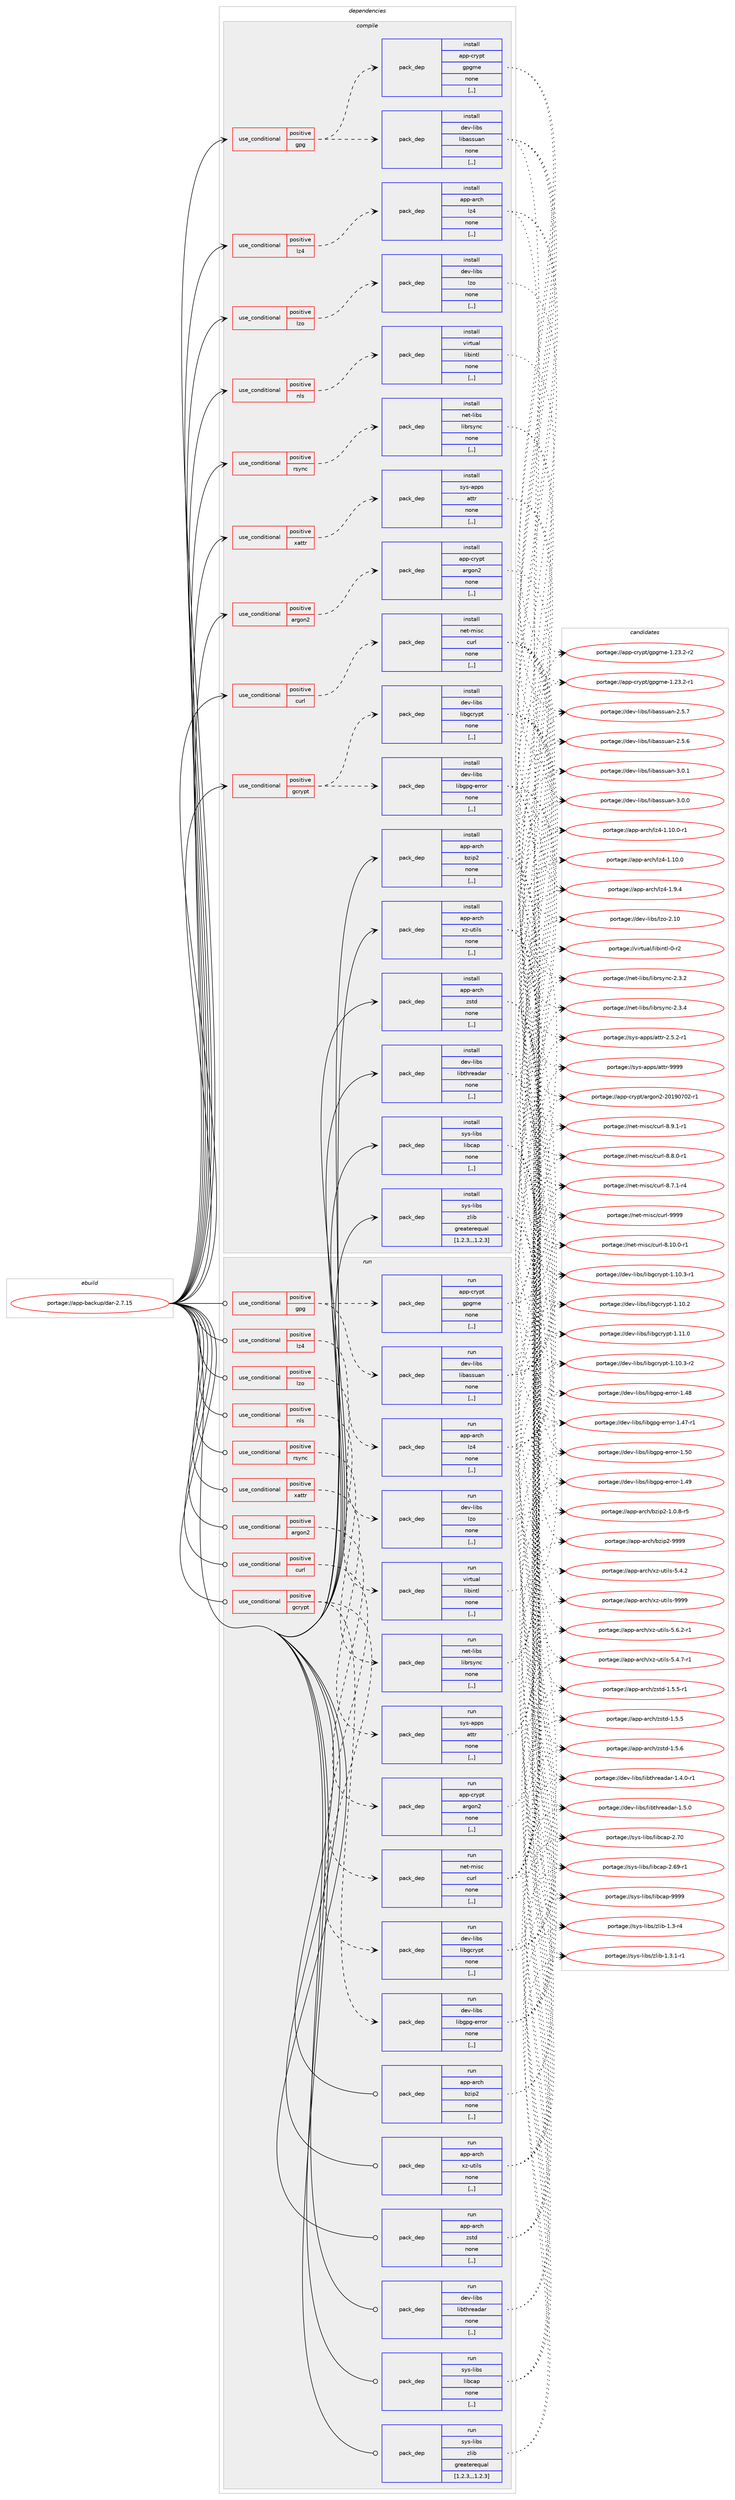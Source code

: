 digraph prolog {

# *************
# Graph options
# *************

newrank=true;
concentrate=true;
compound=true;
graph [rankdir=LR,fontname=Helvetica,fontsize=10,ranksep=1.5];#, ranksep=2.5, nodesep=0.2];
edge  [arrowhead=vee];
node  [fontname=Helvetica,fontsize=10];

# **********
# The ebuild
# **********

subgraph cluster_leftcol {
color=gray;
label=<<i>ebuild</i>>;
id [label="portage://app-backup/dar-2.7.15", color=red, width=4, href="../app-backup/dar-2.7.15.svg"];
}

# ****************
# The dependencies
# ****************

subgraph cluster_midcol {
color=gray;
label=<<i>dependencies</i>>;
subgraph cluster_compile {
fillcolor="#eeeeee";
style=filled;
label=<<i>compile</i>>;
subgraph cond132565 {
dependency503351 [label=<<TABLE BORDER="0" CELLBORDER="1" CELLSPACING="0" CELLPADDING="4"><TR><TD ROWSPAN="3" CELLPADDING="10">use_conditional</TD></TR><TR><TD>positive</TD></TR><TR><TD>argon2</TD></TR></TABLE>>, shape=none, color=red];
subgraph pack367141 {
dependency503352 [label=<<TABLE BORDER="0" CELLBORDER="1" CELLSPACING="0" CELLPADDING="4" WIDTH="220"><TR><TD ROWSPAN="6" CELLPADDING="30">pack_dep</TD></TR><TR><TD WIDTH="110">install</TD></TR><TR><TD>app-crypt</TD></TR><TR><TD>argon2</TD></TR><TR><TD>none</TD></TR><TR><TD>[,,]</TD></TR></TABLE>>, shape=none, color=blue];
}
dependency503351:e -> dependency503352:w [weight=20,style="dashed",arrowhead="vee"];
}
id:e -> dependency503351:w [weight=20,style="solid",arrowhead="vee"];
subgraph cond132566 {
dependency503353 [label=<<TABLE BORDER="0" CELLBORDER="1" CELLSPACING="0" CELLPADDING="4"><TR><TD ROWSPAN="3" CELLPADDING="10">use_conditional</TD></TR><TR><TD>positive</TD></TR><TR><TD>curl</TD></TR></TABLE>>, shape=none, color=red];
subgraph pack367142 {
dependency503354 [label=<<TABLE BORDER="0" CELLBORDER="1" CELLSPACING="0" CELLPADDING="4" WIDTH="220"><TR><TD ROWSPAN="6" CELLPADDING="30">pack_dep</TD></TR><TR><TD WIDTH="110">install</TD></TR><TR><TD>net-misc</TD></TR><TR><TD>curl</TD></TR><TR><TD>none</TD></TR><TR><TD>[,,]</TD></TR></TABLE>>, shape=none, color=blue];
}
dependency503353:e -> dependency503354:w [weight=20,style="dashed",arrowhead="vee"];
}
id:e -> dependency503353:w [weight=20,style="solid",arrowhead="vee"];
subgraph cond132567 {
dependency503355 [label=<<TABLE BORDER="0" CELLBORDER="1" CELLSPACING="0" CELLPADDING="4"><TR><TD ROWSPAN="3" CELLPADDING="10">use_conditional</TD></TR><TR><TD>positive</TD></TR><TR><TD>gcrypt</TD></TR></TABLE>>, shape=none, color=red];
subgraph pack367143 {
dependency503356 [label=<<TABLE BORDER="0" CELLBORDER="1" CELLSPACING="0" CELLPADDING="4" WIDTH="220"><TR><TD ROWSPAN="6" CELLPADDING="30">pack_dep</TD></TR><TR><TD WIDTH="110">install</TD></TR><TR><TD>dev-libs</TD></TR><TR><TD>libgcrypt</TD></TR><TR><TD>none</TD></TR><TR><TD>[,,]</TD></TR></TABLE>>, shape=none, color=blue];
}
dependency503355:e -> dependency503356:w [weight=20,style="dashed",arrowhead="vee"];
subgraph pack367144 {
dependency503357 [label=<<TABLE BORDER="0" CELLBORDER="1" CELLSPACING="0" CELLPADDING="4" WIDTH="220"><TR><TD ROWSPAN="6" CELLPADDING="30">pack_dep</TD></TR><TR><TD WIDTH="110">install</TD></TR><TR><TD>dev-libs</TD></TR><TR><TD>libgpg-error</TD></TR><TR><TD>none</TD></TR><TR><TD>[,,]</TD></TR></TABLE>>, shape=none, color=blue];
}
dependency503355:e -> dependency503357:w [weight=20,style="dashed",arrowhead="vee"];
}
id:e -> dependency503355:w [weight=20,style="solid",arrowhead="vee"];
subgraph cond132568 {
dependency503358 [label=<<TABLE BORDER="0" CELLBORDER="1" CELLSPACING="0" CELLPADDING="4"><TR><TD ROWSPAN="3" CELLPADDING="10">use_conditional</TD></TR><TR><TD>positive</TD></TR><TR><TD>gpg</TD></TR></TABLE>>, shape=none, color=red];
subgraph pack367145 {
dependency503359 [label=<<TABLE BORDER="0" CELLBORDER="1" CELLSPACING="0" CELLPADDING="4" WIDTH="220"><TR><TD ROWSPAN="6" CELLPADDING="30">pack_dep</TD></TR><TR><TD WIDTH="110">install</TD></TR><TR><TD>app-crypt</TD></TR><TR><TD>gpgme</TD></TR><TR><TD>none</TD></TR><TR><TD>[,,]</TD></TR></TABLE>>, shape=none, color=blue];
}
dependency503358:e -> dependency503359:w [weight=20,style="dashed",arrowhead="vee"];
subgraph pack367146 {
dependency503360 [label=<<TABLE BORDER="0" CELLBORDER="1" CELLSPACING="0" CELLPADDING="4" WIDTH="220"><TR><TD ROWSPAN="6" CELLPADDING="30">pack_dep</TD></TR><TR><TD WIDTH="110">install</TD></TR><TR><TD>dev-libs</TD></TR><TR><TD>libassuan</TD></TR><TR><TD>none</TD></TR><TR><TD>[,,]</TD></TR></TABLE>>, shape=none, color=blue];
}
dependency503358:e -> dependency503360:w [weight=20,style="dashed",arrowhead="vee"];
}
id:e -> dependency503358:w [weight=20,style="solid",arrowhead="vee"];
subgraph cond132569 {
dependency503361 [label=<<TABLE BORDER="0" CELLBORDER="1" CELLSPACING="0" CELLPADDING="4"><TR><TD ROWSPAN="3" CELLPADDING="10">use_conditional</TD></TR><TR><TD>positive</TD></TR><TR><TD>lz4</TD></TR></TABLE>>, shape=none, color=red];
subgraph pack367147 {
dependency503362 [label=<<TABLE BORDER="0" CELLBORDER="1" CELLSPACING="0" CELLPADDING="4" WIDTH="220"><TR><TD ROWSPAN="6" CELLPADDING="30">pack_dep</TD></TR><TR><TD WIDTH="110">install</TD></TR><TR><TD>app-arch</TD></TR><TR><TD>lz4</TD></TR><TR><TD>none</TD></TR><TR><TD>[,,]</TD></TR></TABLE>>, shape=none, color=blue];
}
dependency503361:e -> dependency503362:w [weight=20,style="dashed",arrowhead="vee"];
}
id:e -> dependency503361:w [weight=20,style="solid",arrowhead="vee"];
subgraph cond132570 {
dependency503363 [label=<<TABLE BORDER="0" CELLBORDER="1" CELLSPACING="0" CELLPADDING="4"><TR><TD ROWSPAN="3" CELLPADDING="10">use_conditional</TD></TR><TR><TD>positive</TD></TR><TR><TD>lzo</TD></TR></TABLE>>, shape=none, color=red];
subgraph pack367148 {
dependency503364 [label=<<TABLE BORDER="0" CELLBORDER="1" CELLSPACING="0" CELLPADDING="4" WIDTH="220"><TR><TD ROWSPAN="6" CELLPADDING="30">pack_dep</TD></TR><TR><TD WIDTH="110">install</TD></TR><TR><TD>dev-libs</TD></TR><TR><TD>lzo</TD></TR><TR><TD>none</TD></TR><TR><TD>[,,]</TD></TR></TABLE>>, shape=none, color=blue];
}
dependency503363:e -> dependency503364:w [weight=20,style="dashed",arrowhead="vee"];
}
id:e -> dependency503363:w [weight=20,style="solid",arrowhead="vee"];
subgraph cond132571 {
dependency503365 [label=<<TABLE BORDER="0" CELLBORDER="1" CELLSPACING="0" CELLPADDING="4"><TR><TD ROWSPAN="3" CELLPADDING="10">use_conditional</TD></TR><TR><TD>positive</TD></TR><TR><TD>nls</TD></TR></TABLE>>, shape=none, color=red];
subgraph pack367149 {
dependency503366 [label=<<TABLE BORDER="0" CELLBORDER="1" CELLSPACING="0" CELLPADDING="4" WIDTH="220"><TR><TD ROWSPAN="6" CELLPADDING="30">pack_dep</TD></TR><TR><TD WIDTH="110">install</TD></TR><TR><TD>virtual</TD></TR><TR><TD>libintl</TD></TR><TR><TD>none</TD></TR><TR><TD>[,,]</TD></TR></TABLE>>, shape=none, color=blue];
}
dependency503365:e -> dependency503366:w [weight=20,style="dashed",arrowhead="vee"];
}
id:e -> dependency503365:w [weight=20,style="solid",arrowhead="vee"];
subgraph cond132572 {
dependency503367 [label=<<TABLE BORDER="0" CELLBORDER="1" CELLSPACING="0" CELLPADDING="4"><TR><TD ROWSPAN="3" CELLPADDING="10">use_conditional</TD></TR><TR><TD>positive</TD></TR><TR><TD>rsync</TD></TR></TABLE>>, shape=none, color=red];
subgraph pack367150 {
dependency503368 [label=<<TABLE BORDER="0" CELLBORDER="1" CELLSPACING="0" CELLPADDING="4" WIDTH="220"><TR><TD ROWSPAN="6" CELLPADDING="30">pack_dep</TD></TR><TR><TD WIDTH="110">install</TD></TR><TR><TD>net-libs</TD></TR><TR><TD>librsync</TD></TR><TR><TD>none</TD></TR><TR><TD>[,,]</TD></TR></TABLE>>, shape=none, color=blue];
}
dependency503367:e -> dependency503368:w [weight=20,style="dashed",arrowhead="vee"];
}
id:e -> dependency503367:w [weight=20,style="solid",arrowhead="vee"];
subgraph cond132573 {
dependency503369 [label=<<TABLE BORDER="0" CELLBORDER="1" CELLSPACING="0" CELLPADDING="4"><TR><TD ROWSPAN="3" CELLPADDING="10">use_conditional</TD></TR><TR><TD>positive</TD></TR><TR><TD>xattr</TD></TR></TABLE>>, shape=none, color=red];
subgraph pack367151 {
dependency503370 [label=<<TABLE BORDER="0" CELLBORDER="1" CELLSPACING="0" CELLPADDING="4" WIDTH="220"><TR><TD ROWSPAN="6" CELLPADDING="30">pack_dep</TD></TR><TR><TD WIDTH="110">install</TD></TR><TR><TD>sys-apps</TD></TR><TR><TD>attr</TD></TR><TR><TD>none</TD></TR><TR><TD>[,,]</TD></TR></TABLE>>, shape=none, color=blue];
}
dependency503369:e -> dependency503370:w [weight=20,style="dashed",arrowhead="vee"];
}
id:e -> dependency503369:w [weight=20,style="solid",arrowhead="vee"];
subgraph pack367152 {
dependency503371 [label=<<TABLE BORDER="0" CELLBORDER="1" CELLSPACING="0" CELLPADDING="4" WIDTH="220"><TR><TD ROWSPAN="6" CELLPADDING="30">pack_dep</TD></TR><TR><TD WIDTH="110">install</TD></TR><TR><TD>app-arch</TD></TR><TR><TD>bzip2</TD></TR><TR><TD>none</TD></TR><TR><TD>[,,]</TD></TR></TABLE>>, shape=none, color=blue];
}
id:e -> dependency503371:w [weight=20,style="solid",arrowhead="vee"];
subgraph pack367153 {
dependency503372 [label=<<TABLE BORDER="0" CELLBORDER="1" CELLSPACING="0" CELLPADDING="4" WIDTH="220"><TR><TD ROWSPAN="6" CELLPADDING="30">pack_dep</TD></TR><TR><TD WIDTH="110">install</TD></TR><TR><TD>app-arch</TD></TR><TR><TD>xz-utils</TD></TR><TR><TD>none</TD></TR><TR><TD>[,,]</TD></TR></TABLE>>, shape=none, color=blue];
}
id:e -> dependency503372:w [weight=20,style="solid",arrowhead="vee"];
subgraph pack367154 {
dependency503373 [label=<<TABLE BORDER="0" CELLBORDER="1" CELLSPACING="0" CELLPADDING="4" WIDTH="220"><TR><TD ROWSPAN="6" CELLPADDING="30">pack_dep</TD></TR><TR><TD WIDTH="110">install</TD></TR><TR><TD>app-arch</TD></TR><TR><TD>zstd</TD></TR><TR><TD>none</TD></TR><TR><TD>[,,]</TD></TR></TABLE>>, shape=none, color=blue];
}
id:e -> dependency503373:w [weight=20,style="solid",arrowhead="vee"];
subgraph pack367155 {
dependency503374 [label=<<TABLE BORDER="0" CELLBORDER="1" CELLSPACING="0" CELLPADDING="4" WIDTH="220"><TR><TD ROWSPAN="6" CELLPADDING="30">pack_dep</TD></TR><TR><TD WIDTH="110">install</TD></TR><TR><TD>dev-libs</TD></TR><TR><TD>libthreadar</TD></TR><TR><TD>none</TD></TR><TR><TD>[,,]</TD></TR></TABLE>>, shape=none, color=blue];
}
id:e -> dependency503374:w [weight=20,style="solid",arrowhead="vee"];
subgraph pack367156 {
dependency503375 [label=<<TABLE BORDER="0" CELLBORDER="1" CELLSPACING="0" CELLPADDING="4" WIDTH="220"><TR><TD ROWSPAN="6" CELLPADDING="30">pack_dep</TD></TR><TR><TD WIDTH="110">install</TD></TR><TR><TD>sys-libs</TD></TR><TR><TD>libcap</TD></TR><TR><TD>none</TD></TR><TR><TD>[,,]</TD></TR></TABLE>>, shape=none, color=blue];
}
id:e -> dependency503375:w [weight=20,style="solid",arrowhead="vee"];
subgraph pack367157 {
dependency503376 [label=<<TABLE BORDER="0" CELLBORDER="1" CELLSPACING="0" CELLPADDING="4" WIDTH="220"><TR><TD ROWSPAN="6" CELLPADDING="30">pack_dep</TD></TR><TR><TD WIDTH="110">install</TD></TR><TR><TD>sys-libs</TD></TR><TR><TD>zlib</TD></TR><TR><TD>greaterequal</TD></TR><TR><TD>[1.2.3,,,1.2.3]</TD></TR></TABLE>>, shape=none, color=blue];
}
id:e -> dependency503376:w [weight=20,style="solid",arrowhead="vee"];
}
subgraph cluster_compileandrun {
fillcolor="#eeeeee";
style=filled;
label=<<i>compile and run</i>>;
}
subgraph cluster_run {
fillcolor="#eeeeee";
style=filled;
label=<<i>run</i>>;
subgraph cond132574 {
dependency503377 [label=<<TABLE BORDER="0" CELLBORDER="1" CELLSPACING="0" CELLPADDING="4"><TR><TD ROWSPAN="3" CELLPADDING="10">use_conditional</TD></TR><TR><TD>positive</TD></TR><TR><TD>argon2</TD></TR></TABLE>>, shape=none, color=red];
subgraph pack367158 {
dependency503378 [label=<<TABLE BORDER="0" CELLBORDER="1" CELLSPACING="0" CELLPADDING="4" WIDTH="220"><TR><TD ROWSPAN="6" CELLPADDING="30">pack_dep</TD></TR><TR><TD WIDTH="110">run</TD></TR><TR><TD>app-crypt</TD></TR><TR><TD>argon2</TD></TR><TR><TD>none</TD></TR><TR><TD>[,,]</TD></TR></TABLE>>, shape=none, color=blue];
}
dependency503377:e -> dependency503378:w [weight=20,style="dashed",arrowhead="vee"];
}
id:e -> dependency503377:w [weight=20,style="solid",arrowhead="odot"];
subgraph cond132575 {
dependency503379 [label=<<TABLE BORDER="0" CELLBORDER="1" CELLSPACING="0" CELLPADDING="4"><TR><TD ROWSPAN="3" CELLPADDING="10">use_conditional</TD></TR><TR><TD>positive</TD></TR><TR><TD>curl</TD></TR></TABLE>>, shape=none, color=red];
subgraph pack367159 {
dependency503380 [label=<<TABLE BORDER="0" CELLBORDER="1" CELLSPACING="0" CELLPADDING="4" WIDTH="220"><TR><TD ROWSPAN="6" CELLPADDING="30">pack_dep</TD></TR><TR><TD WIDTH="110">run</TD></TR><TR><TD>net-misc</TD></TR><TR><TD>curl</TD></TR><TR><TD>none</TD></TR><TR><TD>[,,]</TD></TR></TABLE>>, shape=none, color=blue];
}
dependency503379:e -> dependency503380:w [weight=20,style="dashed",arrowhead="vee"];
}
id:e -> dependency503379:w [weight=20,style="solid",arrowhead="odot"];
subgraph cond132576 {
dependency503381 [label=<<TABLE BORDER="0" CELLBORDER="1" CELLSPACING="0" CELLPADDING="4"><TR><TD ROWSPAN="3" CELLPADDING="10">use_conditional</TD></TR><TR><TD>positive</TD></TR><TR><TD>gcrypt</TD></TR></TABLE>>, shape=none, color=red];
subgraph pack367160 {
dependency503382 [label=<<TABLE BORDER="0" CELLBORDER="1" CELLSPACING="0" CELLPADDING="4" WIDTH="220"><TR><TD ROWSPAN="6" CELLPADDING="30">pack_dep</TD></TR><TR><TD WIDTH="110">run</TD></TR><TR><TD>dev-libs</TD></TR><TR><TD>libgcrypt</TD></TR><TR><TD>none</TD></TR><TR><TD>[,,]</TD></TR></TABLE>>, shape=none, color=blue];
}
dependency503381:e -> dependency503382:w [weight=20,style="dashed",arrowhead="vee"];
subgraph pack367161 {
dependency503383 [label=<<TABLE BORDER="0" CELLBORDER="1" CELLSPACING="0" CELLPADDING="4" WIDTH="220"><TR><TD ROWSPAN="6" CELLPADDING="30">pack_dep</TD></TR><TR><TD WIDTH="110">run</TD></TR><TR><TD>dev-libs</TD></TR><TR><TD>libgpg-error</TD></TR><TR><TD>none</TD></TR><TR><TD>[,,]</TD></TR></TABLE>>, shape=none, color=blue];
}
dependency503381:e -> dependency503383:w [weight=20,style="dashed",arrowhead="vee"];
}
id:e -> dependency503381:w [weight=20,style="solid",arrowhead="odot"];
subgraph cond132577 {
dependency503384 [label=<<TABLE BORDER="0" CELLBORDER="1" CELLSPACING="0" CELLPADDING="4"><TR><TD ROWSPAN="3" CELLPADDING="10">use_conditional</TD></TR><TR><TD>positive</TD></TR><TR><TD>gpg</TD></TR></TABLE>>, shape=none, color=red];
subgraph pack367162 {
dependency503385 [label=<<TABLE BORDER="0" CELLBORDER="1" CELLSPACING="0" CELLPADDING="4" WIDTH="220"><TR><TD ROWSPAN="6" CELLPADDING="30">pack_dep</TD></TR><TR><TD WIDTH="110">run</TD></TR><TR><TD>app-crypt</TD></TR><TR><TD>gpgme</TD></TR><TR><TD>none</TD></TR><TR><TD>[,,]</TD></TR></TABLE>>, shape=none, color=blue];
}
dependency503384:e -> dependency503385:w [weight=20,style="dashed",arrowhead="vee"];
subgraph pack367163 {
dependency503386 [label=<<TABLE BORDER="0" CELLBORDER="1" CELLSPACING="0" CELLPADDING="4" WIDTH="220"><TR><TD ROWSPAN="6" CELLPADDING="30">pack_dep</TD></TR><TR><TD WIDTH="110">run</TD></TR><TR><TD>dev-libs</TD></TR><TR><TD>libassuan</TD></TR><TR><TD>none</TD></TR><TR><TD>[,,]</TD></TR></TABLE>>, shape=none, color=blue];
}
dependency503384:e -> dependency503386:w [weight=20,style="dashed",arrowhead="vee"];
}
id:e -> dependency503384:w [weight=20,style="solid",arrowhead="odot"];
subgraph cond132578 {
dependency503387 [label=<<TABLE BORDER="0" CELLBORDER="1" CELLSPACING="0" CELLPADDING="4"><TR><TD ROWSPAN="3" CELLPADDING="10">use_conditional</TD></TR><TR><TD>positive</TD></TR><TR><TD>lz4</TD></TR></TABLE>>, shape=none, color=red];
subgraph pack367164 {
dependency503388 [label=<<TABLE BORDER="0" CELLBORDER="1" CELLSPACING="0" CELLPADDING="4" WIDTH="220"><TR><TD ROWSPAN="6" CELLPADDING="30">pack_dep</TD></TR><TR><TD WIDTH="110">run</TD></TR><TR><TD>app-arch</TD></TR><TR><TD>lz4</TD></TR><TR><TD>none</TD></TR><TR><TD>[,,]</TD></TR></TABLE>>, shape=none, color=blue];
}
dependency503387:e -> dependency503388:w [weight=20,style="dashed",arrowhead="vee"];
}
id:e -> dependency503387:w [weight=20,style="solid",arrowhead="odot"];
subgraph cond132579 {
dependency503389 [label=<<TABLE BORDER="0" CELLBORDER="1" CELLSPACING="0" CELLPADDING="4"><TR><TD ROWSPAN="3" CELLPADDING="10">use_conditional</TD></TR><TR><TD>positive</TD></TR><TR><TD>lzo</TD></TR></TABLE>>, shape=none, color=red];
subgraph pack367165 {
dependency503390 [label=<<TABLE BORDER="0" CELLBORDER="1" CELLSPACING="0" CELLPADDING="4" WIDTH="220"><TR><TD ROWSPAN="6" CELLPADDING="30">pack_dep</TD></TR><TR><TD WIDTH="110">run</TD></TR><TR><TD>dev-libs</TD></TR><TR><TD>lzo</TD></TR><TR><TD>none</TD></TR><TR><TD>[,,]</TD></TR></TABLE>>, shape=none, color=blue];
}
dependency503389:e -> dependency503390:w [weight=20,style="dashed",arrowhead="vee"];
}
id:e -> dependency503389:w [weight=20,style="solid",arrowhead="odot"];
subgraph cond132580 {
dependency503391 [label=<<TABLE BORDER="0" CELLBORDER="1" CELLSPACING="0" CELLPADDING="4"><TR><TD ROWSPAN="3" CELLPADDING="10">use_conditional</TD></TR><TR><TD>positive</TD></TR><TR><TD>nls</TD></TR></TABLE>>, shape=none, color=red];
subgraph pack367166 {
dependency503392 [label=<<TABLE BORDER="0" CELLBORDER="1" CELLSPACING="0" CELLPADDING="4" WIDTH="220"><TR><TD ROWSPAN="6" CELLPADDING="30">pack_dep</TD></TR><TR><TD WIDTH="110">run</TD></TR><TR><TD>virtual</TD></TR><TR><TD>libintl</TD></TR><TR><TD>none</TD></TR><TR><TD>[,,]</TD></TR></TABLE>>, shape=none, color=blue];
}
dependency503391:e -> dependency503392:w [weight=20,style="dashed",arrowhead="vee"];
}
id:e -> dependency503391:w [weight=20,style="solid",arrowhead="odot"];
subgraph cond132581 {
dependency503393 [label=<<TABLE BORDER="0" CELLBORDER="1" CELLSPACING="0" CELLPADDING="4"><TR><TD ROWSPAN="3" CELLPADDING="10">use_conditional</TD></TR><TR><TD>positive</TD></TR><TR><TD>rsync</TD></TR></TABLE>>, shape=none, color=red];
subgraph pack367167 {
dependency503394 [label=<<TABLE BORDER="0" CELLBORDER="1" CELLSPACING="0" CELLPADDING="4" WIDTH="220"><TR><TD ROWSPAN="6" CELLPADDING="30">pack_dep</TD></TR><TR><TD WIDTH="110">run</TD></TR><TR><TD>net-libs</TD></TR><TR><TD>librsync</TD></TR><TR><TD>none</TD></TR><TR><TD>[,,]</TD></TR></TABLE>>, shape=none, color=blue];
}
dependency503393:e -> dependency503394:w [weight=20,style="dashed",arrowhead="vee"];
}
id:e -> dependency503393:w [weight=20,style="solid",arrowhead="odot"];
subgraph cond132582 {
dependency503395 [label=<<TABLE BORDER="0" CELLBORDER="1" CELLSPACING="0" CELLPADDING="4"><TR><TD ROWSPAN="3" CELLPADDING="10">use_conditional</TD></TR><TR><TD>positive</TD></TR><TR><TD>xattr</TD></TR></TABLE>>, shape=none, color=red];
subgraph pack367168 {
dependency503396 [label=<<TABLE BORDER="0" CELLBORDER="1" CELLSPACING="0" CELLPADDING="4" WIDTH="220"><TR><TD ROWSPAN="6" CELLPADDING="30">pack_dep</TD></TR><TR><TD WIDTH="110">run</TD></TR><TR><TD>sys-apps</TD></TR><TR><TD>attr</TD></TR><TR><TD>none</TD></TR><TR><TD>[,,]</TD></TR></TABLE>>, shape=none, color=blue];
}
dependency503395:e -> dependency503396:w [weight=20,style="dashed",arrowhead="vee"];
}
id:e -> dependency503395:w [weight=20,style="solid",arrowhead="odot"];
subgraph pack367169 {
dependency503397 [label=<<TABLE BORDER="0" CELLBORDER="1" CELLSPACING="0" CELLPADDING="4" WIDTH="220"><TR><TD ROWSPAN="6" CELLPADDING="30">pack_dep</TD></TR><TR><TD WIDTH="110">run</TD></TR><TR><TD>app-arch</TD></TR><TR><TD>bzip2</TD></TR><TR><TD>none</TD></TR><TR><TD>[,,]</TD></TR></TABLE>>, shape=none, color=blue];
}
id:e -> dependency503397:w [weight=20,style="solid",arrowhead="odot"];
subgraph pack367170 {
dependency503398 [label=<<TABLE BORDER="0" CELLBORDER="1" CELLSPACING="0" CELLPADDING="4" WIDTH="220"><TR><TD ROWSPAN="6" CELLPADDING="30">pack_dep</TD></TR><TR><TD WIDTH="110">run</TD></TR><TR><TD>app-arch</TD></TR><TR><TD>xz-utils</TD></TR><TR><TD>none</TD></TR><TR><TD>[,,]</TD></TR></TABLE>>, shape=none, color=blue];
}
id:e -> dependency503398:w [weight=20,style="solid",arrowhead="odot"];
subgraph pack367171 {
dependency503399 [label=<<TABLE BORDER="0" CELLBORDER="1" CELLSPACING="0" CELLPADDING="4" WIDTH="220"><TR><TD ROWSPAN="6" CELLPADDING="30">pack_dep</TD></TR><TR><TD WIDTH="110">run</TD></TR><TR><TD>app-arch</TD></TR><TR><TD>zstd</TD></TR><TR><TD>none</TD></TR><TR><TD>[,,]</TD></TR></TABLE>>, shape=none, color=blue];
}
id:e -> dependency503399:w [weight=20,style="solid",arrowhead="odot"];
subgraph pack367172 {
dependency503400 [label=<<TABLE BORDER="0" CELLBORDER="1" CELLSPACING="0" CELLPADDING="4" WIDTH="220"><TR><TD ROWSPAN="6" CELLPADDING="30">pack_dep</TD></TR><TR><TD WIDTH="110">run</TD></TR><TR><TD>dev-libs</TD></TR><TR><TD>libthreadar</TD></TR><TR><TD>none</TD></TR><TR><TD>[,,]</TD></TR></TABLE>>, shape=none, color=blue];
}
id:e -> dependency503400:w [weight=20,style="solid",arrowhead="odot"];
subgraph pack367173 {
dependency503401 [label=<<TABLE BORDER="0" CELLBORDER="1" CELLSPACING="0" CELLPADDING="4" WIDTH="220"><TR><TD ROWSPAN="6" CELLPADDING="30">pack_dep</TD></TR><TR><TD WIDTH="110">run</TD></TR><TR><TD>sys-libs</TD></TR><TR><TD>libcap</TD></TR><TR><TD>none</TD></TR><TR><TD>[,,]</TD></TR></TABLE>>, shape=none, color=blue];
}
id:e -> dependency503401:w [weight=20,style="solid",arrowhead="odot"];
subgraph pack367174 {
dependency503402 [label=<<TABLE BORDER="0" CELLBORDER="1" CELLSPACING="0" CELLPADDING="4" WIDTH="220"><TR><TD ROWSPAN="6" CELLPADDING="30">pack_dep</TD></TR><TR><TD WIDTH="110">run</TD></TR><TR><TD>sys-libs</TD></TR><TR><TD>zlib</TD></TR><TR><TD>greaterequal</TD></TR><TR><TD>[1.2.3,,,1.2.3]</TD></TR></TABLE>>, shape=none, color=blue];
}
id:e -> dependency503402:w [weight=20,style="solid",arrowhead="odot"];
}
}

# **************
# The candidates
# **************

subgraph cluster_choices {
rank=same;
color=gray;
label=<<i>candidates</i>>;

subgraph choice367141 {
color=black;
nodesep=1;
choice9711211245991141211121164797114103111110504550484957485548504511449 [label="portage://app-crypt/argon2-20190702-r1", color=red, width=4,href="../app-crypt/argon2-20190702-r1.svg"];
dependency503352:e -> choice9711211245991141211121164797114103111110504550484957485548504511449:w [style=dotted,weight="100"];
}
subgraph choice367142 {
color=black;
nodesep=1;
choice110101116451091051159947991171141084557575757 [label="portage://net-misc/curl-9999", color=red, width=4,href="../net-misc/curl-9999.svg"];
choice11010111645109105115994799117114108455646494846484511449 [label="portage://net-misc/curl-8.10.0-r1", color=red, width=4,href="../net-misc/curl-8.10.0-r1.svg"];
choice110101116451091051159947991171141084556465746494511449 [label="portage://net-misc/curl-8.9.1-r1", color=red, width=4,href="../net-misc/curl-8.9.1-r1.svg"];
choice110101116451091051159947991171141084556465646484511449 [label="portage://net-misc/curl-8.8.0-r1", color=red, width=4,href="../net-misc/curl-8.8.0-r1.svg"];
choice110101116451091051159947991171141084556465546494511452 [label="portage://net-misc/curl-8.7.1-r4", color=red, width=4,href="../net-misc/curl-8.7.1-r4.svg"];
dependency503354:e -> choice110101116451091051159947991171141084557575757:w [style=dotted,weight="100"];
dependency503354:e -> choice11010111645109105115994799117114108455646494846484511449:w [style=dotted,weight="100"];
dependency503354:e -> choice110101116451091051159947991171141084556465746494511449:w [style=dotted,weight="100"];
dependency503354:e -> choice110101116451091051159947991171141084556465646484511449:w [style=dotted,weight="100"];
dependency503354:e -> choice110101116451091051159947991171141084556465546494511452:w [style=dotted,weight="100"];
}
subgraph choice367143 {
color=black;
nodesep=1;
choice100101118451081059811547108105981039911412111211645494649494648 [label="portage://dev-libs/libgcrypt-1.11.0", color=red, width=4,href="../dev-libs/libgcrypt-1.11.0.svg"];
choice1001011184510810598115471081059810399114121112116454946494846514511450 [label="portage://dev-libs/libgcrypt-1.10.3-r2", color=red, width=4,href="../dev-libs/libgcrypt-1.10.3-r2.svg"];
choice1001011184510810598115471081059810399114121112116454946494846514511449 [label="portage://dev-libs/libgcrypt-1.10.3-r1", color=red, width=4,href="../dev-libs/libgcrypt-1.10.3-r1.svg"];
choice100101118451081059811547108105981039911412111211645494649484650 [label="portage://dev-libs/libgcrypt-1.10.2", color=red, width=4,href="../dev-libs/libgcrypt-1.10.2.svg"];
dependency503356:e -> choice100101118451081059811547108105981039911412111211645494649494648:w [style=dotted,weight="100"];
dependency503356:e -> choice1001011184510810598115471081059810399114121112116454946494846514511450:w [style=dotted,weight="100"];
dependency503356:e -> choice1001011184510810598115471081059810399114121112116454946494846514511449:w [style=dotted,weight="100"];
dependency503356:e -> choice100101118451081059811547108105981039911412111211645494649484650:w [style=dotted,weight="100"];
}
subgraph choice367144 {
color=black;
nodesep=1;
choice10010111845108105981154710810598103112103451011141141111144549465348 [label="portage://dev-libs/libgpg-error-1.50", color=red, width=4,href="../dev-libs/libgpg-error-1.50.svg"];
choice10010111845108105981154710810598103112103451011141141111144549465257 [label="portage://dev-libs/libgpg-error-1.49", color=red, width=4,href="../dev-libs/libgpg-error-1.49.svg"];
choice10010111845108105981154710810598103112103451011141141111144549465256 [label="portage://dev-libs/libgpg-error-1.48", color=red, width=4,href="../dev-libs/libgpg-error-1.48.svg"];
choice100101118451081059811547108105981031121034510111411411111445494652554511449 [label="portage://dev-libs/libgpg-error-1.47-r1", color=red, width=4,href="../dev-libs/libgpg-error-1.47-r1.svg"];
dependency503357:e -> choice10010111845108105981154710810598103112103451011141141111144549465348:w [style=dotted,weight="100"];
dependency503357:e -> choice10010111845108105981154710810598103112103451011141141111144549465257:w [style=dotted,weight="100"];
dependency503357:e -> choice10010111845108105981154710810598103112103451011141141111144549465256:w [style=dotted,weight="100"];
dependency503357:e -> choice100101118451081059811547108105981031121034510111411411111445494652554511449:w [style=dotted,weight="100"];
}
subgraph choice367145 {
color=black;
nodesep=1;
choice97112112459911412111211647103112103109101454946505146504511450 [label="portage://app-crypt/gpgme-1.23.2-r2", color=red, width=4,href="../app-crypt/gpgme-1.23.2-r2.svg"];
choice97112112459911412111211647103112103109101454946505146504511449 [label="portage://app-crypt/gpgme-1.23.2-r1", color=red, width=4,href="../app-crypt/gpgme-1.23.2-r1.svg"];
dependency503359:e -> choice97112112459911412111211647103112103109101454946505146504511450:w [style=dotted,weight="100"];
dependency503359:e -> choice97112112459911412111211647103112103109101454946505146504511449:w [style=dotted,weight="100"];
}
subgraph choice367146 {
color=black;
nodesep=1;
choice100101118451081059811547108105989711511511797110455146484649 [label="portage://dev-libs/libassuan-3.0.1", color=red, width=4,href="../dev-libs/libassuan-3.0.1.svg"];
choice100101118451081059811547108105989711511511797110455146484648 [label="portage://dev-libs/libassuan-3.0.0", color=red, width=4,href="../dev-libs/libassuan-3.0.0.svg"];
choice100101118451081059811547108105989711511511797110455046534655 [label="portage://dev-libs/libassuan-2.5.7", color=red, width=4,href="../dev-libs/libassuan-2.5.7.svg"];
choice100101118451081059811547108105989711511511797110455046534654 [label="portage://dev-libs/libassuan-2.5.6", color=red, width=4,href="../dev-libs/libassuan-2.5.6.svg"];
dependency503360:e -> choice100101118451081059811547108105989711511511797110455146484649:w [style=dotted,weight="100"];
dependency503360:e -> choice100101118451081059811547108105989711511511797110455146484648:w [style=dotted,weight="100"];
dependency503360:e -> choice100101118451081059811547108105989711511511797110455046534655:w [style=dotted,weight="100"];
dependency503360:e -> choice100101118451081059811547108105989711511511797110455046534654:w [style=dotted,weight="100"];
}
subgraph choice367147 {
color=black;
nodesep=1;
choice971121124597114991044710812252454946494846484511449 [label="portage://app-arch/lz4-1.10.0-r1", color=red, width=4,href="../app-arch/lz4-1.10.0-r1.svg"];
choice97112112459711499104471081225245494649484648 [label="portage://app-arch/lz4-1.10.0", color=red, width=4,href="../app-arch/lz4-1.10.0.svg"];
choice971121124597114991044710812252454946574652 [label="portage://app-arch/lz4-1.9.4", color=red, width=4,href="../app-arch/lz4-1.9.4.svg"];
dependency503362:e -> choice971121124597114991044710812252454946494846484511449:w [style=dotted,weight="100"];
dependency503362:e -> choice97112112459711499104471081225245494649484648:w [style=dotted,weight="100"];
dependency503362:e -> choice971121124597114991044710812252454946574652:w [style=dotted,weight="100"];
}
subgraph choice367148 {
color=black;
nodesep=1;
choice1001011184510810598115471081221114550464948 [label="portage://dev-libs/lzo-2.10", color=red, width=4,href="../dev-libs/lzo-2.10.svg"];
dependency503364:e -> choice1001011184510810598115471081221114550464948:w [style=dotted,weight="100"];
}
subgraph choice367149 {
color=black;
nodesep=1;
choice11810511411611797108471081059810511011610845484511450 [label="portage://virtual/libintl-0-r2", color=red, width=4,href="../virtual/libintl-0-r2.svg"];
dependency503366:e -> choice11810511411611797108471081059810511011610845484511450:w [style=dotted,weight="100"];
}
subgraph choice367150 {
color=black;
nodesep=1;
choice1101011164510810598115471081059811411512111099455046514652 [label="portage://net-libs/librsync-2.3.4", color=red, width=4,href="../net-libs/librsync-2.3.4.svg"];
choice1101011164510810598115471081059811411512111099455046514650 [label="portage://net-libs/librsync-2.3.2", color=red, width=4,href="../net-libs/librsync-2.3.2.svg"];
dependency503368:e -> choice1101011164510810598115471081059811411512111099455046514652:w [style=dotted,weight="100"];
dependency503368:e -> choice1101011164510810598115471081059811411512111099455046514650:w [style=dotted,weight="100"];
}
subgraph choice367151 {
color=black;
nodesep=1;
choice115121115459711211211547971161161144557575757 [label="portage://sys-apps/attr-9999", color=red, width=4,href="../sys-apps/attr-9999.svg"];
choice115121115459711211211547971161161144550465346504511449 [label="portage://sys-apps/attr-2.5.2-r1", color=red, width=4,href="../sys-apps/attr-2.5.2-r1.svg"];
dependency503370:e -> choice115121115459711211211547971161161144557575757:w [style=dotted,weight="100"];
dependency503370:e -> choice115121115459711211211547971161161144550465346504511449:w [style=dotted,weight="100"];
}
subgraph choice367152 {
color=black;
nodesep=1;
choice971121124597114991044798122105112504557575757 [label="portage://app-arch/bzip2-9999", color=red, width=4,href="../app-arch/bzip2-9999.svg"];
choice971121124597114991044798122105112504549464846564511453 [label="portage://app-arch/bzip2-1.0.8-r5", color=red, width=4,href="../app-arch/bzip2-1.0.8-r5.svg"];
dependency503371:e -> choice971121124597114991044798122105112504557575757:w [style=dotted,weight="100"];
dependency503371:e -> choice971121124597114991044798122105112504549464846564511453:w [style=dotted,weight="100"];
}
subgraph choice367153 {
color=black;
nodesep=1;
choice9711211245971149910447120122451171161051081154557575757 [label="portage://app-arch/xz-utils-9999", color=red, width=4,href="../app-arch/xz-utils-9999.svg"];
choice9711211245971149910447120122451171161051081154553465446504511449 [label="portage://app-arch/xz-utils-5.6.2-r1", color=red, width=4,href="../app-arch/xz-utils-5.6.2-r1.svg"];
choice9711211245971149910447120122451171161051081154553465246554511449 [label="portage://app-arch/xz-utils-5.4.7-r1", color=red, width=4,href="../app-arch/xz-utils-5.4.7-r1.svg"];
choice971121124597114991044712012245117116105108115455346524650 [label="portage://app-arch/xz-utils-5.4.2", color=red, width=4,href="../app-arch/xz-utils-5.4.2.svg"];
dependency503372:e -> choice9711211245971149910447120122451171161051081154557575757:w [style=dotted,weight="100"];
dependency503372:e -> choice9711211245971149910447120122451171161051081154553465446504511449:w [style=dotted,weight="100"];
dependency503372:e -> choice9711211245971149910447120122451171161051081154553465246554511449:w [style=dotted,weight="100"];
dependency503372:e -> choice971121124597114991044712012245117116105108115455346524650:w [style=dotted,weight="100"];
}
subgraph choice367154 {
color=black;
nodesep=1;
choice9711211245971149910447122115116100454946534654 [label="portage://app-arch/zstd-1.5.6", color=red, width=4,href="../app-arch/zstd-1.5.6.svg"];
choice97112112459711499104471221151161004549465346534511449 [label="portage://app-arch/zstd-1.5.5-r1", color=red, width=4,href="../app-arch/zstd-1.5.5-r1.svg"];
choice9711211245971149910447122115116100454946534653 [label="portage://app-arch/zstd-1.5.5", color=red, width=4,href="../app-arch/zstd-1.5.5.svg"];
dependency503373:e -> choice9711211245971149910447122115116100454946534654:w [style=dotted,weight="100"];
dependency503373:e -> choice97112112459711499104471221151161004549465346534511449:w [style=dotted,weight="100"];
dependency503373:e -> choice9711211245971149910447122115116100454946534653:w [style=dotted,weight="100"];
}
subgraph choice367155 {
color=black;
nodesep=1;
choice100101118451081059811547108105981161041141019710097114454946534648 [label="portage://dev-libs/libthreadar-1.5.0", color=red, width=4,href="../dev-libs/libthreadar-1.5.0.svg"];
choice1001011184510810598115471081059811610411410197100971144549465246484511449 [label="portage://dev-libs/libthreadar-1.4.0-r1", color=red, width=4,href="../dev-libs/libthreadar-1.4.0-r1.svg"];
dependency503374:e -> choice100101118451081059811547108105981161041141019710097114454946534648:w [style=dotted,weight="100"];
dependency503374:e -> choice1001011184510810598115471081059811610411410197100971144549465246484511449:w [style=dotted,weight="100"];
}
subgraph choice367156 {
color=black;
nodesep=1;
choice1151211154510810598115471081059899971124557575757 [label="portage://sys-libs/libcap-9999", color=red, width=4,href="../sys-libs/libcap-9999.svg"];
choice1151211154510810598115471081059899971124550465548 [label="portage://sys-libs/libcap-2.70", color=red, width=4,href="../sys-libs/libcap-2.70.svg"];
choice11512111545108105981154710810598999711245504654574511449 [label="portage://sys-libs/libcap-2.69-r1", color=red, width=4,href="../sys-libs/libcap-2.69-r1.svg"];
dependency503375:e -> choice1151211154510810598115471081059899971124557575757:w [style=dotted,weight="100"];
dependency503375:e -> choice1151211154510810598115471081059899971124550465548:w [style=dotted,weight="100"];
dependency503375:e -> choice11512111545108105981154710810598999711245504654574511449:w [style=dotted,weight="100"];
}
subgraph choice367157 {
color=black;
nodesep=1;
choice115121115451081059811547122108105984549465146494511449 [label="portage://sys-libs/zlib-1.3.1-r1", color=red, width=4,href="../sys-libs/zlib-1.3.1-r1.svg"];
choice11512111545108105981154712210810598454946514511452 [label="portage://sys-libs/zlib-1.3-r4", color=red, width=4,href="../sys-libs/zlib-1.3-r4.svg"];
dependency503376:e -> choice115121115451081059811547122108105984549465146494511449:w [style=dotted,weight="100"];
dependency503376:e -> choice11512111545108105981154712210810598454946514511452:w [style=dotted,weight="100"];
}
subgraph choice367158 {
color=black;
nodesep=1;
choice9711211245991141211121164797114103111110504550484957485548504511449 [label="portage://app-crypt/argon2-20190702-r1", color=red, width=4,href="../app-crypt/argon2-20190702-r1.svg"];
dependency503378:e -> choice9711211245991141211121164797114103111110504550484957485548504511449:w [style=dotted,weight="100"];
}
subgraph choice367159 {
color=black;
nodesep=1;
choice110101116451091051159947991171141084557575757 [label="portage://net-misc/curl-9999", color=red, width=4,href="../net-misc/curl-9999.svg"];
choice11010111645109105115994799117114108455646494846484511449 [label="portage://net-misc/curl-8.10.0-r1", color=red, width=4,href="../net-misc/curl-8.10.0-r1.svg"];
choice110101116451091051159947991171141084556465746494511449 [label="portage://net-misc/curl-8.9.1-r1", color=red, width=4,href="../net-misc/curl-8.9.1-r1.svg"];
choice110101116451091051159947991171141084556465646484511449 [label="portage://net-misc/curl-8.8.0-r1", color=red, width=4,href="../net-misc/curl-8.8.0-r1.svg"];
choice110101116451091051159947991171141084556465546494511452 [label="portage://net-misc/curl-8.7.1-r4", color=red, width=4,href="../net-misc/curl-8.7.1-r4.svg"];
dependency503380:e -> choice110101116451091051159947991171141084557575757:w [style=dotted,weight="100"];
dependency503380:e -> choice11010111645109105115994799117114108455646494846484511449:w [style=dotted,weight="100"];
dependency503380:e -> choice110101116451091051159947991171141084556465746494511449:w [style=dotted,weight="100"];
dependency503380:e -> choice110101116451091051159947991171141084556465646484511449:w [style=dotted,weight="100"];
dependency503380:e -> choice110101116451091051159947991171141084556465546494511452:w [style=dotted,weight="100"];
}
subgraph choice367160 {
color=black;
nodesep=1;
choice100101118451081059811547108105981039911412111211645494649494648 [label="portage://dev-libs/libgcrypt-1.11.0", color=red, width=4,href="../dev-libs/libgcrypt-1.11.0.svg"];
choice1001011184510810598115471081059810399114121112116454946494846514511450 [label="portage://dev-libs/libgcrypt-1.10.3-r2", color=red, width=4,href="../dev-libs/libgcrypt-1.10.3-r2.svg"];
choice1001011184510810598115471081059810399114121112116454946494846514511449 [label="portage://dev-libs/libgcrypt-1.10.3-r1", color=red, width=4,href="../dev-libs/libgcrypt-1.10.3-r1.svg"];
choice100101118451081059811547108105981039911412111211645494649484650 [label="portage://dev-libs/libgcrypt-1.10.2", color=red, width=4,href="../dev-libs/libgcrypt-1.10.2.svg"];
dependency503382:e -> choice100101118451081059811547108105981039911412111211645494649494648:w [style=dotted,weight="100"];
dependency503382:e -> choice1001011184510810598115471081059810399114121112116454946494846514511450:w [style=dotted,weight="100"];
dependency503382:e -> choice1001011184510810598115471081059810399114121112116454946494846514511449:w [style=dotted,weight="100"];
dependency503382:e -> choice100101118451081059811547108105981039911412111211645494649484650:w [style=dotted,weight="100"];
}
subgraph choice367161 {
color=black;
nodesep=1;
choice10010111845108105981154710810598103112103451011141141111144549465348 [label="portage://dev-libs/libgpg-error-1.50", color=red, width=4,href="../dev-libs/libgpg-error-1.50.svg"];
choice10010111845108105981154710810598103112103451011141141111144549465257 [label="portage://dev-libs/libgpg-error-1.49", color=red, width=4,href="../dev-libs/libgpg-error-1.49.svg"];
choice10010111845108105981154710810598103112103451011141141111144549465256 [label="portage://dev-libs/libgpg-error-1.48", color=red, width=4,href="../dev-libs/libgpg-error-1.48.svg"];
choice100101118451081059811547108105981031121034510111411411111445494652554511449 [label="portage://dev-libs/libgpg-error-1.47-r1", color=red, width=4,href="../dev-libs/libgpg-error-1.47-r1.svg"];
dependency503383:e -> choice10010111845108105981154710810598103112103451011141141111144549465348:w [style=dotted,weight="100"];
dependency503383:e -> choice10010111845108105981154710810598103112103451011141141111144549465257:w [style=dotted,weight="100"];
dependency503383:e -> choice10010111845108105981154710810598103112103451011141141111144549465256:w [style=dotted,weight="100"];
dependency503383:e -> choice100101118451081059811547108105981031121034510111411411111445494652554511449:w [style=dotted,weight="100"];
}
subgraph choice367162 {
color=black;
nodesep=1;
choice97112112459911412111211647103112103109101454946505146504511450 [label="portage://app-crypt/gpgme-1.23.2-r2", color=red, width=4,href="../app-crypt/gpgme-1.23.2-r2.svg"];
choice97112112459911412111211647103112103109101454946505146504511449 [label="portage://app-crypt/gpgme-1.23.2-r1", color=red, width=4,href="../app-crypt/gpgme-1.23.2-r1.svg"];
dependency503385:e -> choice97112112459911412111211647103112103109101454946505146504511450:w [style=dotted,weight="100"];
dependency503385:e -> choice97112112459911412111211647103112103109101454946505146504511449:w [style=dotted,weight="100"];
}
subgraph choice367163 {
color=black;
nodesep=1;
choice100101118451081059811547108105989711511511797110455146484649 [label="portage://dev-libs/libassuan-3.0.1", color=red, width=4,href="../dev-libs/libassuan-3.0.1.svg"];
choice100101118451081059811547108105989711511511797110455146484648 [label="portage://dev-libs/libassuan-3.0.0", color=red, width=4,href="../dev-libs/libassuan-3.0.0.svg"];
choice100101118451081059811547108105989711511511797110455046534655 [label="portage://dev-libs/libassuan-2.5.7", color=red, width=4,href="../dev-libs/libassuan-2.5.7.svg"];
choice100101118451081059811547108105989711511511797110455046534654 [label="portage://dev-libs/libassuan-2.5.6", color=red, width=4,href="../dev-libs/libassuan-2.5.6.svg"];
dependency503386:e -> choice100101118451081059811547108105989711511511797110455146484649:w [style=dotted,weight="100"];
dependency503386:e -> choice100101118451081059811547108105989711511511797110455146484648:w [style=dotted,weight="100"];
dependency503386:e -> choice100101118451081059811547108105989711511511797110455046534655:w [style=dotted,weight="100"];
dependency503386:e -> choice100101118451081059811547108105989711511511797110455046534654:w [style=dotted,weight="100"];
}
subgraph choice367164 {
color=black;
nodesep=1;
choice971121124597114991044710812252454946494846484511449 [label="portage://app-arch/lz4-1.10.0-r1", color=red, width=4,href="../app-arch/lz4-1.10.0-r1.svg"];
choice97112112459711499104471081225245494649484648 [label="portage://app-arch/lz4-1.10.0", color=red, width=4,href="../app-arch/lz4-1.10.0.svg"];
choice971121124597114991044710812252454946574652 [label="portage://app-arch/lz4-1.9.4", color=red, width=4,href="../app-arch/lz4-1.9.4.svg"];
dependency503388:e -> choice971121124597114991044710812252454946494846484511449:w [style=dotted,weight="100"];
dependency503388:e -> choice97112112459711499104471081225245494649484648:w [style=dotted,weight="100"];
dependency503388:e -> choice971121124597114991044710812252454946574652:w [style=dotted,weight="100"];
}
subgraph choice367165 {
color=black;
nodesep=1;
choice1001011184510810598115471081221114550464948 [label="portage://dev-libs/lzo-2.10", color=red, width=4,href="../dev-libs/lzo-2.10.svg"];
dependency503390:e -> choice1001011184510810598115471081221114550464948:w [style=dotted,weight="100"];
}
subgraph choice367166 {
color=black;
nodesep=1;
choice11810511411611797108471081059810511011610845484511450 [label="portage://virtual/libintl-0-r2", color=red, width=4,href="../virtual/libintl-0-r2.svg"];
dependency503392:e -> choice11810511411611797108471081059810511011610845484511450:w [style=dotted,weight="100"];
}
subgraph choice367167 {
color=black;
nodesep=1;
choice1101011164510810598115471081059811411512111099455046514652 [label="portage://net-libs/librsync-2.3.4", color=red, width=4,href="../net-libs/librsync-2.3.4.svg"];
choice1101011164510810598115471081059811411512111099455046514650 [label="portage://net-libs/librsync-2.3.2", color=red, width=4,href="../net-libs/librsync-2.3.2.svg"];
dependency503394:e -> choice1101011164510810598115471081059811411512111099455046514652:w [style=dotted,weight="100"];
dependency503394:e -> choice1101011164510810598115471081059811411512111099455046514650:w [style=dotted,weight="100"];
}
subgraph choice367168 {
color=black;
nodesep=1;
choice115121115459711211211547971161161144557575757 [label="portage://sys-apps/attr-9999", color=red, width=4,href="../sys-apps/attr-9999.svg"];
choice115121115459711211211547971161161144550465346504511449 [label="portage://sys-apps/attr-2.5.2-r1", color=red, width=4,href="../sys-apps/attr-2.5.2-r1.svg"];
dependency503396:e -> choice115121115459711211211547971161161144557575757:w [style=dotted,weight="100"];
dependency503396:e -> choice115121115459711211211547971161161144550465346504511449:w [style=dotted,weight="100"];
}
subgraph choice367169 {
color=black;
nodesep=1;
choice971121124597114991044798122105112504557575757 [label="portage://app-arch/bzip2-9999", color=red, width=4,href="../app-arch/bzip2-9999.svg"];
choice971121124597114991044798122105112504549464846564511453 [label="portage://app-arch/bzip2-1.0.8-r5", color=red, width=4,href="../app-arch/bzip2-1.0.8-r5.svg"];
dependency503397:e -> choice971121124597114991044798122105112504557575757:w [style=dotted,weight="100"];
dependency503397:e -> choice971121124597114991044798122105112504549464846564511453:w [style=dotted,weight="100"];
}
subgraph choice367170 {
color=black;
nodesep=1;
choice9711211245971149910447120122451171161051081154557575757 [label="portage://app-arch/xz-utils-9999", color=red, width=4,href="../app-arch/xz-utils-9999.svg"];
choice9711211245971149910447120122451171161051081154553465446504511449 [label="portage://app-arch/xz-utils-5.6.2-r1", color=red, width=4,href="../app-arch/xz-utils-5.6.2-r1.svg"];
choice9711211245971149910447120122451171161051081154553465246554511449 [label="portage://app-arch/xz-utils-5.4.7-r1", color=red, width=4,href="../app-arch/xz-utils-5.4.7-r1.svg"];
choice971121124597114991044712012245117116105108115455346524650 [label="portage://app-arch/xz-utils-5.4.2", color=red, width=4,href="../app-arch/xz-utils-5.4.2.svg"];
dependency503398:e -> choice9711211245971149910447120122451171161051081154557575757:w [style=dotted,weight="100"];
dependency503398:e -> choice9711211245971149910447120122451171161051081154553465446504511449:w [style=dotted,weight="100"];
dependency503398:e -> choice9711211245971149910447120122451171161051081154553465246554511449:w [style=dotted,weight="100"];
dependency503398:e -> choice971121124597114991044712012245117116105108115455346524650:w [style=dotted,weight="100"];
}
subgraph choice367171 {
color=black;
nodesep=1;
choice9711211245971149910447122115116100454946534654 [label="portage://app-arch/zstd-1.5.6", color=red, width=4,href="../app-arch/zstd-1.5.6.svg"];
choice97112112459711499104471221151161004549465346534511449 [label="portage://app-arch/zstd-1.5.5-r1", color=red, width=4,href="../app-arch/zstd-1.5.5-r1.svg"];
choice9711211245971149910447122115116100454946534653 [label="portage://app-arch/zstd-1.5.5", color=red, width=4,href="../app-arch/zstd-1.5.5.svg"];
dependency503399:e -> choice9711211245971149910447122115116100454946534654:w [style=dotted,weight="100"];
dependency503399:e -> choice97112112459711499104471221151161004549465346534511449:w [style=dotted,weight="100"];
dependency503399:e -> choice9711211245971149910447122115116100454946534653:w [style=dotted,weight="100"];
}
subgraph choice367172 {
color=black;
nodesep=1;
choice100101118451081059811547108105981161041141019710097114454946534648 [label="portage://dev-libs/libthreadar-1.5.0", color=red, width=4,href="../dev-libs/libthreadar-1.5.0.svg"];
choice1001011184510810598115471081059811610411410197100971144549465246484511449 [label="portage://dev-libs/libthreadar-1.4.0-r1", color=red, width=4,href="../dev-libs/libthreadar-1.4.0-r1.svg"];
dependency503400:e -> choice100101118451081059811547108105981161041141019710097114454946534648:w [style=dotted,weight="100"];
dependency503400:e -> choice1001011184510810598115471081059811610411410197100971144549465246484511449:w [style=dotted,weight="100"];
}
subgraph choice367173 {
color=black;
nodesep=1;
choice1151211154510810598115471081059899971124557575757 [label="portage://sys-libs/libcap-9999", color=red, width=4,href="../sys-libs/libcap-9999.svg"];
choice1151211154510810598115471081059899971124550465548 [label="portage://sys-libs/libcap-2.70", color=red, width=4,href="../sys-libs/libcap-2.70.svg"];
choice11512111545108105981154710810598999711245504654574511449 [label="portage://sys-libs/libcap-2.69-r1", color=red, width=4,href="../sys-libs/libcap-2.69-r1.svg"];
dependency503401:e -> choice1151211154510810598115471081059899971124557575757:w [style=dotted,weight="100"];
dependency503401:e -> choice1151211154510810598115471081059899971124550465548:w [style=dotted,weight="100"];
dependency503401:e -> choice11512111545108105981154710810598999711245504654574511449:w [style=dotted,weight="100"];
}
subgraph choice367174 {
color=black;
nodesep=1;
choice115121115451081059811547122108105984549465146494511449 [label="portage://sys-libs/zlib-1.3.1-r1", color=red, width=4,href="../sys-libs/zlib-1.3.1-r1.svg"];
choice11512111545108105981154712210810598454946514511452 [label="portage://sys-libs/zlib-1.3-r4", color=red, width=4,href="../sys-libs/zlib-1.3-r4.svg"];
dependency503402:e -> choice115121115451081059811547122108105984549465146494511449:w [style=dotted,weight="100"];
dependency503402:e -> choice11512111545108105981154712210810598454946514511452:w [style=dotted,weight="100"];
}
}

}
